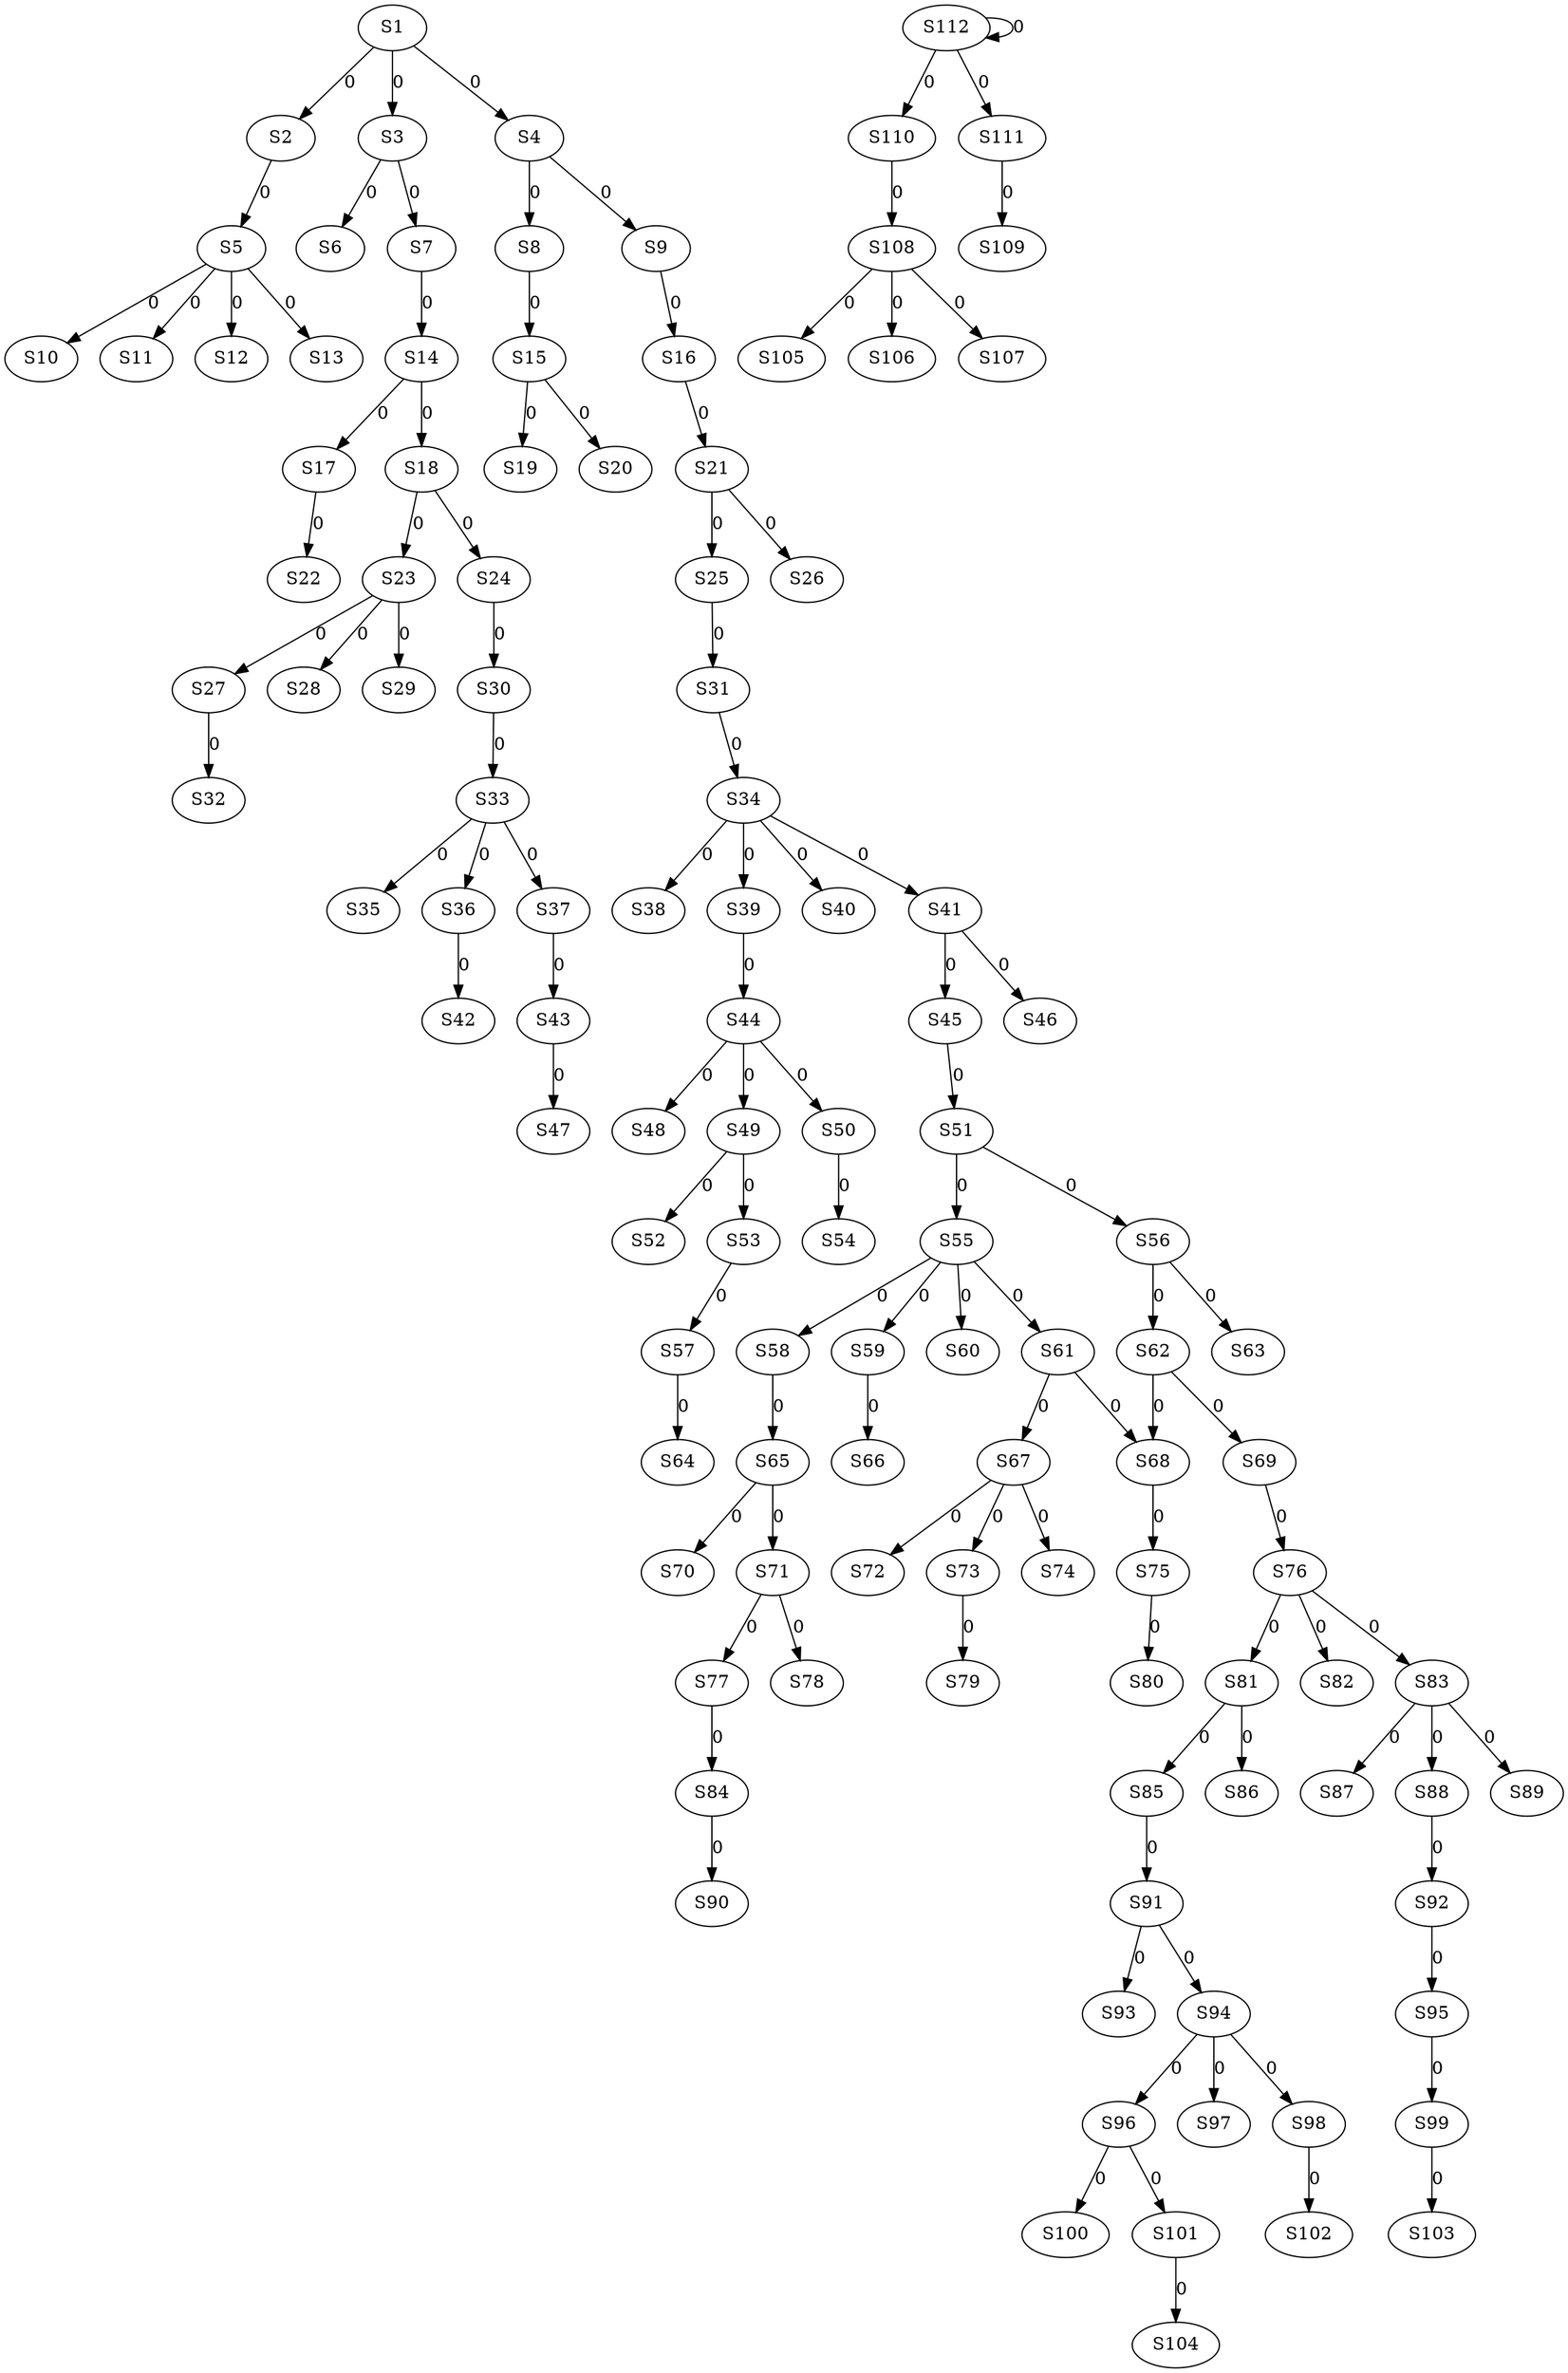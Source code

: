 strict digraph {
	S1 -> S2 [ label = 0 ];
	S1 -> S3 [ label = 0 ];
	S1 -> S4 [ label = 0 ];
	S2 -> S5 [ label = 0 ];
	S3 -> S6 [ label = 0 ];
	S3 -> S7 [ label = 0 ];
	S4 -> S8 [ label = 0 ];
	S4 -> S9 [ label = 0 ];
	S5 -> S10 [ label = 0 ];
	S5 -> S11 [ label = 0 ];
	S5 -> S12 [ label = 0 ];
	S5 -> S13 [ label = 0 ];
	S7 -> S14 [ label = 0 ];
	S8 -> S15 [ label = 0 ];
	S9 -> S16 [ label = 0 ];
	S14 -> S17 [ label = 0 ];
	S14 -> S18 [ label = 0 ];
	S15 -> S19 [ label = 0 ];
	S15 -> S20 [ label = 0 ];
	S16 -> S21 [ label = 0 ];
	S17 -> S22 [ label = 0 ];
	S18 -> S23 [ label = 0 ];
	S18 -> S24 [ label = 0 ];
	S21 -> S25 [ label = 0 ];
	S21 -> S26 [ label = 0 ];
	S23 -> S27 [ label = 0 ];
	S23 -> S28 [ label = 0 ];
	S23 -> S29 [ label = 0 ];
	S24 -> S30 [ label = 0 ];
	S25 -> S31 [ label = 0 ];
	S27 -> S32 [ label = 0 ];
	S30 -> S33 [ label = 0 ];
	S31 -> S34 [ label = 0 ];
	S33 -> S35 [ label = 0 ];
	S33 -> S36 [ label = 0 ];
	S33 -> S37 [ label = 0 ];
	S34 -> S38 [ label = 0 ];
	S34 -> S39 [ label = 0 ];
	S34 -> S40 [ label = 0 ];
	S34 -> S41 [ label = 0 ];
	S36 -> S42 [ label = 0 ];
	S37 -> S43 [ label = 0 ];
	S39 -> S44 [ label = 0 ];
	S41 -> S45 [ label = 0 ];
	S41 -> S46 [ label = 0 ];
	S43 -> S47 [ label = 0 ];
	S44 -> S48 [ label = 0 ];
	S44 -> S49 [ label = 0 ];
	S44 -> S50 [ label = 0 ];
	S45 -> S51 [ label = 0 ];
	S49 -> S52 [ label = 0 ];
	S49 -> S53 [ label = 0 ];
	S50 -> S54 [ label = 0 ];
	S51 -> S55 [ label = 0 ];
	S51 -> S56 [ label = 0 ];
	S53 -> S57 [ label = 0 ];
	S55 -> S58 [ label = 0 ];
	S55 -> S59 [ label = 0 ];
	S55 -> S60 [ label = 0 ];
	S55 -> S61 [ label = 0 ];
	S56 -> S62 [ label = 0 ];
	S56 -> S63 [ label = 0 ];
	S57 -> S64 [ label = 0 ];
	S58 -> S65 [ label = 0 ];
	S59 -> S66 [ label = 0 ];
	S61 -> S67 [ label = 0 ];
	S61 -> S68 [ label = 0 ];
	S62 -> S69 [ label = 0 ];
	S65 -> S70 [ label = 0 ];
	S65 -> S71 [ label = 0 ];
	S67 -> S72 [ label = 0 ];
	S67 -> S73 [ label = 0 ];
	S67 -> S74 [ label = 0 ];
	S68 -> S75 [ label = 0 ];
	S69 -> S76 [ label = 0 ];
	S71 -> S77 [ label = 0 ];
	S71 -> S78 [ label = 0 ];
	S73 -> S79 [ label = 0 ];
	S75 -> S80 [ label = 0 ];
	S76 -> S81 [ label = 0 ];
	S76 -> S82 [ label = 0 ];
	S76 -> S83 [ label = 0 ];
	S77 -> S84 [ label = 0 ];
	S81 -> S85 [ label = 0 ];
	S81 -> S86 [ label = 0 ];
	S83 -> S87 [ label = 0 ];
	S83 -> S88 [ label = 0 ];
	S83 -> S89 [ label = 0 ];
	S84 -> S90 [ label = 0 ];
	S85 -> S91 [ label = 0 ];
	S88 -> S92 [ label = 0 ];
	S91 -> S93 [ label = 0 ];
	S91 -> S94 [ label = 0 ];
	S92 -> S95 [ label = 0 ];
	S94 -> S96 [ label = 0 ];
	S94 -> S97 [ label = 0 ];
	S94 -> S98 [ label = 0 ];
	S95 -> S99 [ label = 0 ];
	S96 -> S100 [ label = 0 ];
	S96 -> S101 [ label = 0 ];
	S98 -> S102 [ label = 0 ];
	S99 -> S103 [ label = 0 ];
	S101 -> S104 [ label = 0 ];
	S108 -> S105 [ label = 0 ];
	S108 -> S106 [ label = 0 ];
	S108 -> S107 [ label = 0 ];
	S110 -> S108 [ label = 0 ];
	S111 -> S109 [ label = 0 ];
	S112 -> S110 [ label = 0 ];
	S112 -> S111 [ label = 0 ];
	S112 -> S112 [ label = 0 ];
	S62 -> S68 [ label = 0 ];
}